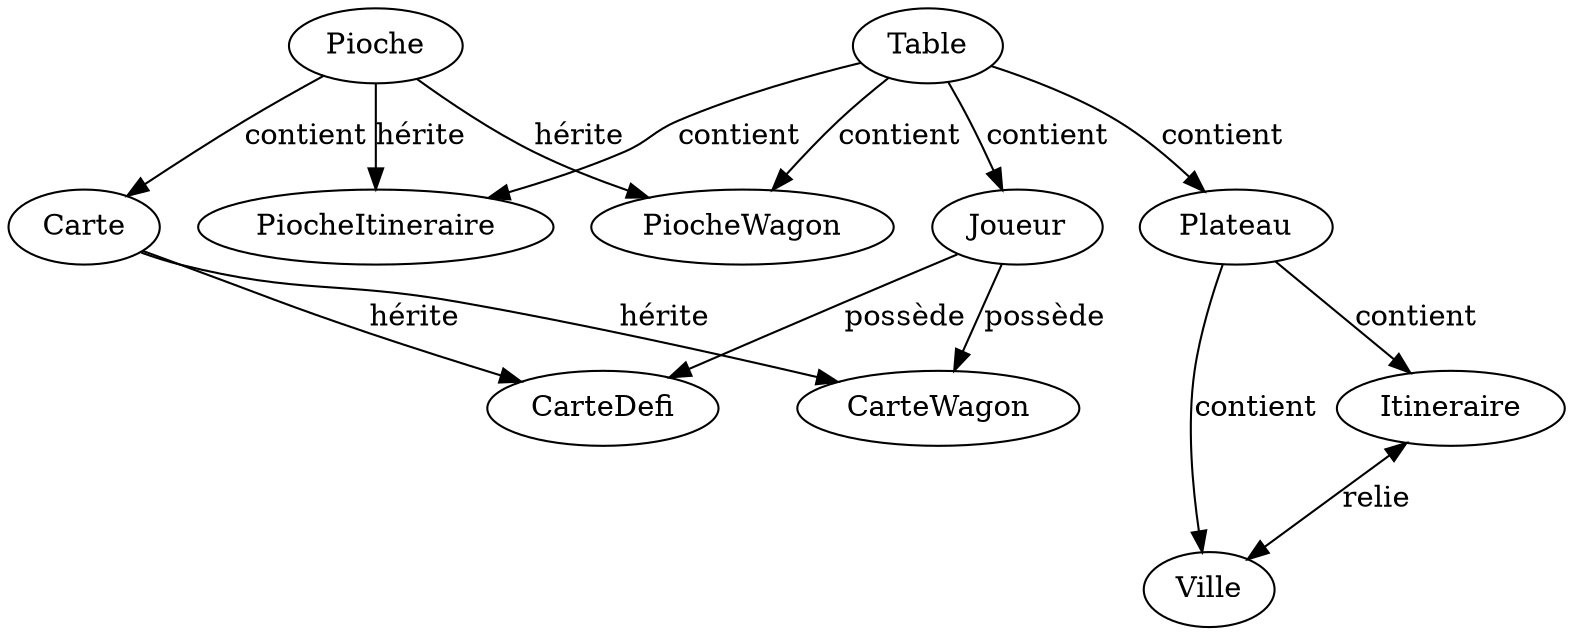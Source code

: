 // Diagramme de Classes Aventuriers du Rail
digraph {
	Table [label=Table]
	Joueur [label=Joueur]
	Carte [label=Carte]
	CarteDefi [label=CarteDefi]
	CarteWagon [label=CarteWagon]
	Pioche [label=Pioche]
	PiocheWagon [label=PiocheWagon]
	PiocheItineraire [label=PiocheItineraire]
	Plateau [label=Plateau]
	Itineraire [label=Itineraire]
	Ville [label=Ville]
	Carte -> CarteDefi [label="hérite"]
	Carte -> CarteWagon [label="hérite"]
	Pioche -> PiocheWagon [label="hérite"]
	Pioche -> PiocheItineraire [label="hérite"]
	Table -> Joueur [label=contient]
	Table -> Plateau [label=contient]
	Table -> PiocheWagon [label=contient]
	Table -> PiocheItineraire [label=contient]
	Plateau -> Ville [label=contient]
	Plateau -> Itineraire [label=contient]
	Joueur -> CarteWagon [label="possède"]
	Joueur -> CarteDefi [label="possède"]
	Pioche -> Carte [label=contient]
	Itineraire -> Ville [label=relie dir=both]
}
